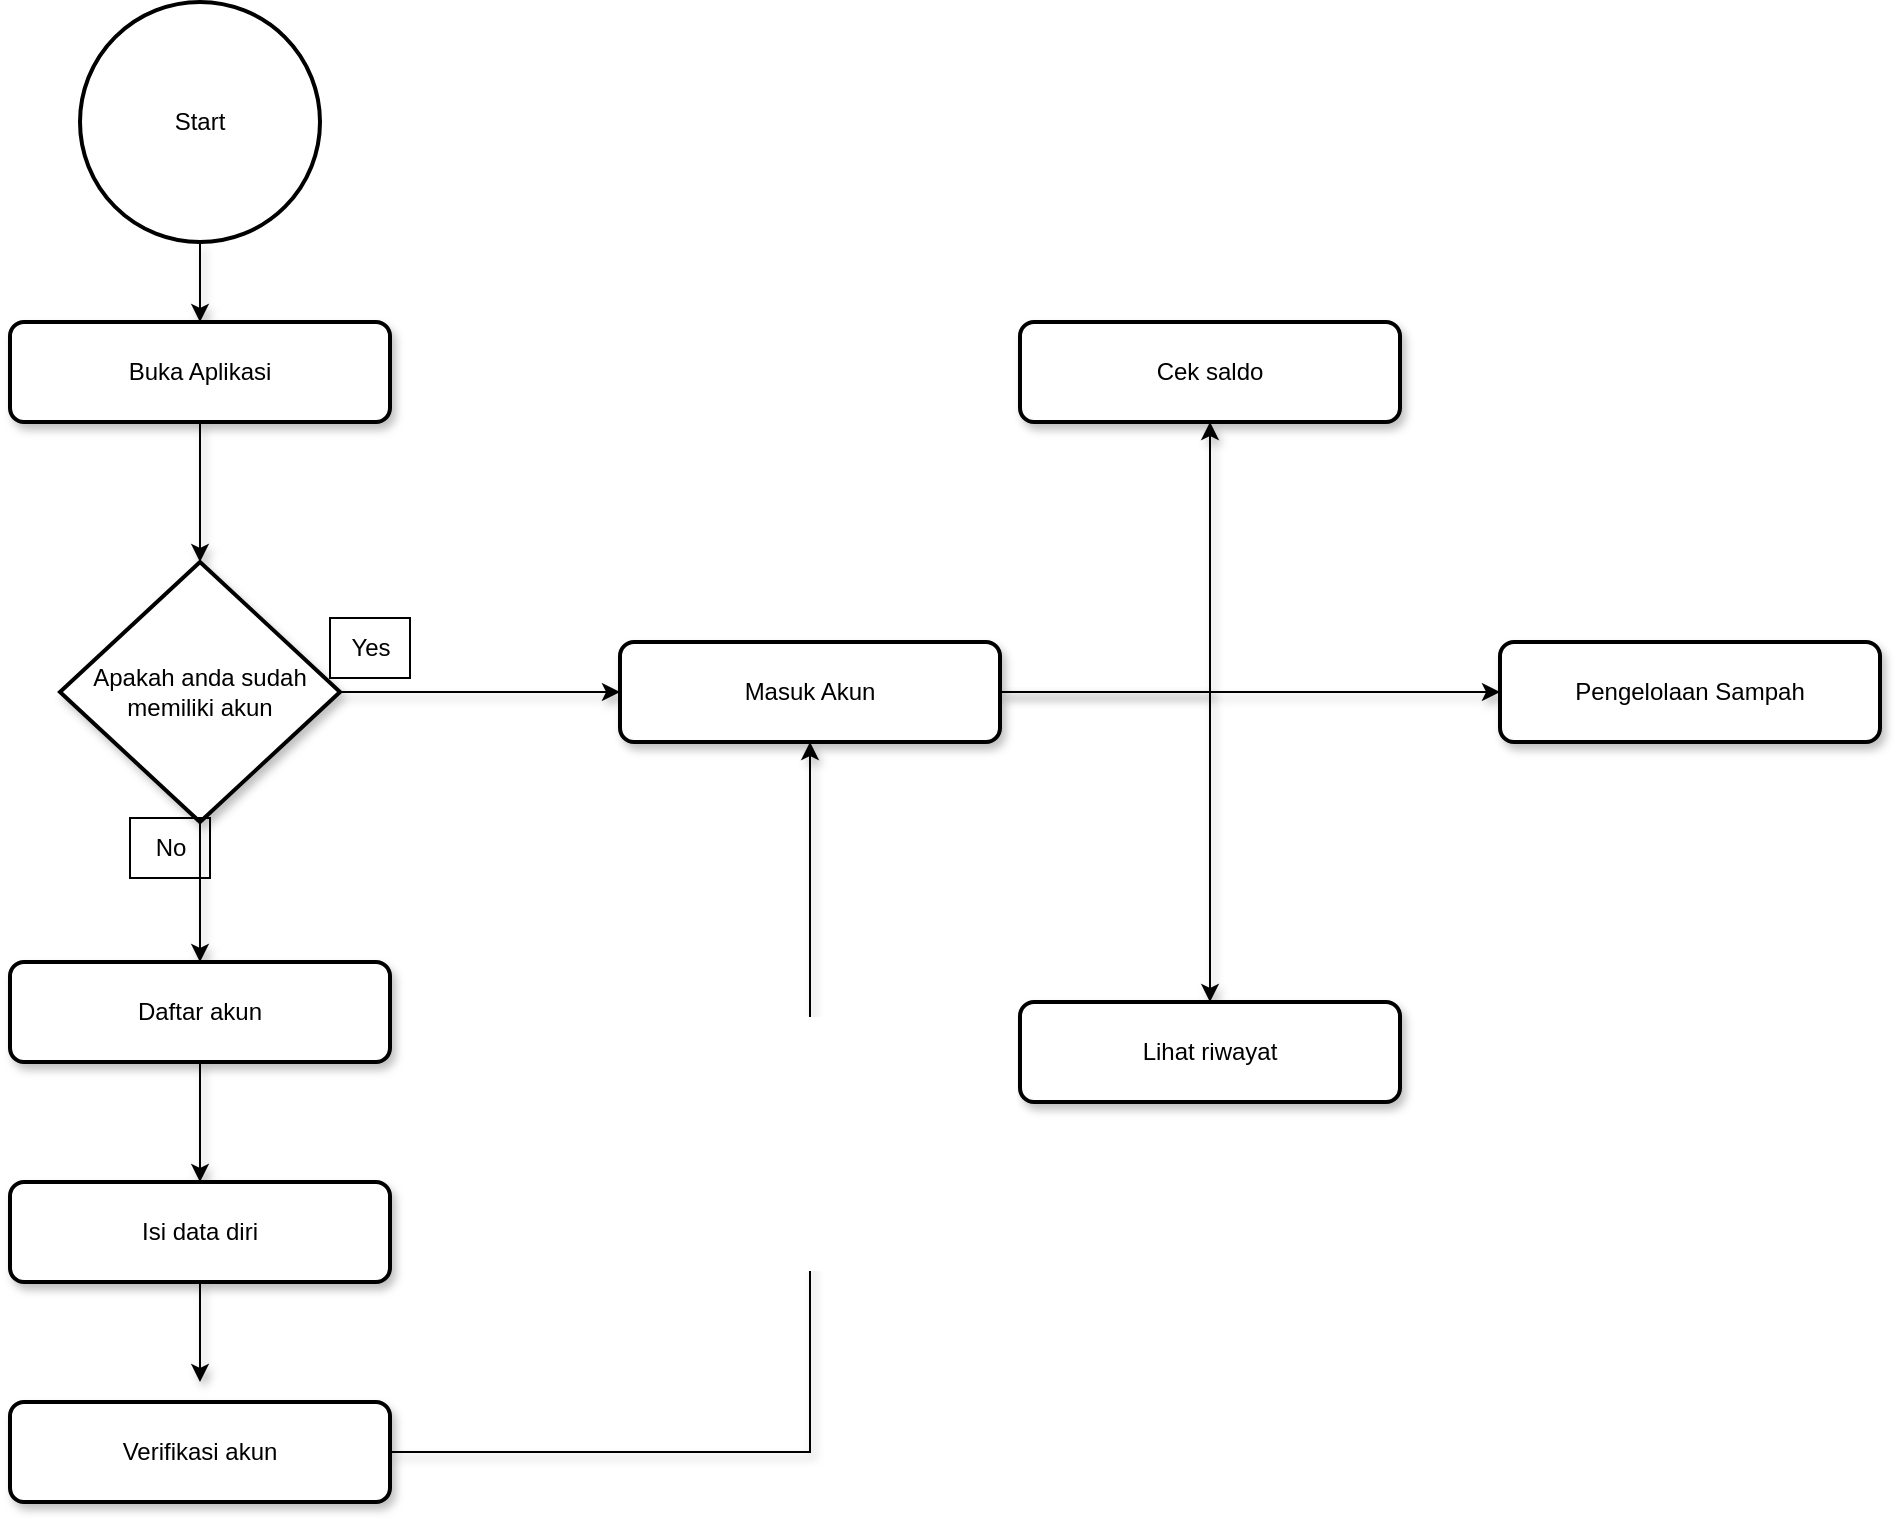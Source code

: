 <mxfile version="26.0.10">
  <diagram id="C5RBs43oDa-KdzZeNtuy" name="Page-1">
    <mxGraphModel dx="1068" dy="2196" grid="1" gridSize="10" guides="1" tooltips="1" connect="1" arrows="1" fold="1" page="1" pageScale="1" pageWidth="827" pageHeight="1169" math="0" shadow="0">
      <root>
        <mxCell id="WIyWlLk6GJQsqaUBKTNV-0" />
        <mxCell id="WIyWlLk6GJQsqaUBKTNV-1" parent="WIyWlLk6GJQsqaUBKTNV-0" />
        <mxCell id="phlCHsFALphJVlGOY4To-1" style="edgeStyle=orthogonalEdgeStyle;rounded=0;orthogonalLoop=1;jettySize=auto;html=1;entryX=0.5;entryY=0;entryDx=0;entryDy=0;shadow=1;strokeColor=default;" edge="1" parent="WIyWlLk6GJQsqaUBKTNV-1" source="phlCHsFALphJVlGOY4To-2" target="phlCHsFALphJVlGOY4To-4">
          <mxGeometry relative="1" as="geometry" />
        </mxCell>
        <mxCell id="phlCHsFALphJVlGOY4To-2" value="Start" style="strokeWidth=2;html=1;shape=mxgraph.flowchart.start_2;whiteSpace=wrap;strokeColor=default;" vertex="1" parent="WIyWlLk6GJQsqaUBKTNV-1">
          <mxGeometry x="1265" y="-70" width="120" height="120" as="geometry" />
        </mxCell>
        <mxCell id="phlCHsFALphJVlGOY4To-3" style="edgeStyle=orthogonalEdgeStyle;rounded=0;orthogonalLoop=1;jettySize=auto;html=1;shadow=1;strokeColor=default;" edge="1" parent="WIyWlLk6GJQsqaUBKTNV-1" source="phlCHsFALphJVlGOY4To-4" target="phlCHsFALphJVlGOY4To-7">
          <mxGeometry relative="1" as="geometry" />
        </mxCell>
        <mxCell id="phlCHsFALphJVlGOY4To-4" value="Buka Aplikasi" style="rounded=1;whiteSpace=wrap;html=1;absoluteArcSize=1;arcSize=14;strokeWidth=2;shadow=1;strokeColor=default;" vertex="1" parent="WIyWlLk6GJQsqaUBKTNV-1">
          <mxGeometry x="1230" y="90" width="190" height="50" as="geometry" />
        </mxCell>
        <mxCell id="phlCHsFALphJVlGOY4To-5" style="edgeStyle=orthogonalEdgeStyle;rounded=0;orthogonalLoop=1;jettySize=auto;html=1;entryX=0.5;entryY=0;entryDx=0;entryDy=0;shadow=1;strokeColor=default;" edge="1" parent="WIyWlLk6GJQsqaUBKTNV-1" source="phlCHsFALphJVlGOY4To-7" target="phlCHsFALphJVlGOY4To-9">
          <mxGeometry relative="1" as="geometry" />
        </mxCell>
        <mxCell id="phlCHsFALphJVlGOY4To-6" style="edgeStyle=orthogonalEdgeStyle;rounded=0;orthogonalLoop=1;jettySize=auto;html=1;entryX=0;entryY=0.5;entryDx=0;entryDy=0;shadow=1;strokeColor=default;" edge="1" parent="WIyWlLk6GJQsqaUBKTNV-1" source="phlCHsFALphJVlGOY4To-7" target="phlCHsFALphJVlGOY4To-17">
          <mxGeometry relative="1" as="geometry" />
        </mxCell>
        <mxCell id="phlCHsFALphJVlGOY4To-7" value="Apakah anda sudah memiliki akun" style="strokeWidth=2;html=1;shape=mxgraph.flowchart.decision;whiteSpace=wrap;shadow=1;strokeColor=default;" vertex="1" parent="WIyWlLk6GJQsqaUBKTNV-1">
          <mxGeometry x="1255" y="210" width="140" height="130" as="geometry" />
        </mxCell>
        <mxCell id="phlCHsFALphJVlGOY4To-8" style="edgeStyle=orthogonalEdgeStyle;rounded=0;orthogonalLoop=1;jettySize=auto;html=1;entryX=0.5;entryY=0;entryDx=0;entryDy=0;shadow=1;strokeColor=default;" edge="1" parent="WIyWlLk6GJQsqaUBKTNV-1" source="phlCHsFALphJVlGOY4To-9" target="phlCHsFALphJVlGOY4To-11">
          <mxGeometry relative="1" as="geometry" />
        </mxCell>
        <mxCell id="phlCHsFALphJVlGOY4To-9" value="Daftar akun" style="rounded=1;whiteSpace=wrap;html=1;absoluteArcSize=1;arcSize=14;strokeWidth=2;shadow=1;strokeColor=default;" vertex="1" parent="WIyWlLk6GJQsqaUBKTNV-1">
          <mxGeometry x="1230" y="410" width="190" height="50" as="geometry" />
        </mxCell>
        <mxCell id="phlCHsFALphJVlGOY4To-10" style="edgeStyle=orthogonalEdgeStyle;rounded=0;orthogonalLoop=1;jettySize=auto;html=1;entryX=0.5;entryY=0;entryDx=0;entryDy=0;shadow=1;strokeColor=default;" edge="1" parent="WIyWlLk6GJQsqaUBKTNV-1" source="phlCHsFALphJVlGOY4To-11">
          <mxGeometry relative="1" as="geometry">
            <mxPoint x="1325" y="620" as="targetPoint" />
          </mxGeometry>
        </mxCell>
        <mxCell id="phlCHsFALphJVlGOY4To-11" value="Isi data diri" style="rounded=1;whiteSpace=wrap;html=1;absoluteArcSize=1;arcSize=14;strokeWidth=2;shadow=1;strokeColor=default;" vertex="1" parent="WIyWlLk6GJQsqaUBKTNV-1">
          <mxGeometry x="1230" y="520" width="190" height="50" as="geometry" />
        </mxCell>
        <mxCell id="phlCHsFALphJVlGOY4To-12" style="edgeStyle=orthogonalEdgeStyle;rounded=0;orthogonalLoop=1;jettySize=auto;html=1;entryX=0.5;entryY=1;entryDx=0;entryDy=0;shadow=1;strokeColor=default;" edge="1" parent="WIyWlLk6GJQsqaUBKTNV-1" source="phlCHsFALphJVlGOY4To-17" target="phlCHsFALphJVlGOY4To-19">
          <mxGeometry relative="1" as="geometry" />
        </mxCell>
        <mxCell id="phlCHsFALphJVlGOY4To-13" style="edgeStyle=orthogonalEdgeStyle;rounded=0;orthogonalLoop=1;jettySize=auto;html=1;shadow=1;strokeColor=default;" edge="1" parent="WIyWlLk6GJQsqaUBKTNV-1" source="phlCHsFALphJVlGOY4To-17" target="phlCHsFALphJVlGOY4To-20">
          <mxGeometry relative="1" as="geometry" />
        </mxCell>
        <mxCell id="phlCHsFALphJVlGOY4To-15" style="edgeStyle=orthogonalEdgeStyle;rounded=0;orthogonalLoop=1;jettySize=auto;html=1;shadow=1;strokeColor=default;" edge="1" parent="WIyWlLk6GJQsqaUBKTNV-1" source="phlCHsFALphJVlGOY4To-17" target="phlCHsFALphJVlGOY4To-22">
          <mxGeometry relative="1" as="geometry" />
        </mxCell>
        <mxCell id="phlCHsFALphJVlGOY4To-17" value="Masuk Akun" style="rounded=1;whiteSpace=wrap;html=1;absoluteArcSize=1;arcSize=14;strokeWidth=2;shadow=1;strokeColor=default;" vertex="1" parent="WIyWlLk6GJQsqaUBKTNV-1">
          <mxGeometry x="1535" y="250" width="190" height="50" as="geometry" />
        </mxCell>
        <mxCell id="phlCHsFALphJVlGOY4To-19" value="Cek saldo" style="rounded=1;whiteSpace=wrap;html=1;absoluteArcSize=1;arcSize=14;strokeWidth=2;shadow=1;strokeColor=default;" vertex="1" parent="WIyWlLk6GJQsqaUBKTNV-1">
          <mxGeometry x="1735" y="90" width="190" height="50" as="geometry" />
        </mxCell>
        <mxCell id="phlCHsFALphJVlGOY4To-20" value="Pengelolaan Sampah" style="rounded=1;whiteSpace=wrap;html=1;absoluteArcSize=1;arcSize=14;strokeWidth=2;shadow=1;strokeColor=default;" vertex="1" parent="WIyWlLk6GJQsqaUBKTNV-1">
          <mxGeometry x="1975" y="250" width="190" height="50" as="geometry" />
        </mxCell>
        <mxCell id="phlCHsFALphJVlGOY4To-22" value="Lihat riwayat" style="rounded=1;whiteSpace=wrap;html=1;absoluteArcSize=1;arcSize=14;strokeWidth=2;shadow=1;strokeColor=default;" vertex="1" parent="WIyWlLk6GJQsqaUBKTNV-1">
          <mxGeometry x="1735" y="430" width="190" height="50" as="geometry" />
        </mxCell>
        <mxCell id="phlCHsFALphJVlGOY4To-25" style="edgeStyle=orthogonalEdgeStyle;rounded=0;orthogonalLoop=1;jettySize=auto;html=1;entryX=0.5;entryY=1;entryDx=0;entryDy=0;shadow=1;strokeColor=default;" edge="1" parent="WIyWlLk6GJQsqaUBKTNV-1" source="phlCHsFALphJVlGOY4To-26" target="phlCHsFALphJVlGOY4To-17">
          <mxGeometry relative="1" as="geometry" />
        </mxCell>
        <mxCell id="phlCHsFALphJVlGOY4To-26" value="Verifikasi akun" style="rounded=1;whiteSpace=wrap;html=1;absoluteArcSize=1;arcSize=14;strokeWidth=2;shadow=1;strokeColor=default;" vertex="1" parent="WIyWlLk6GJQsqaUBKTNV-1">
          <mxGeometry x="1230" y="630" width="190" height="50" as="geometry" />
        </mxCell>
        <mxCell id="phlCHsFALphJVlGOY4To-27" value="No" style="text;html=1;align=center;verticalAlign=middle;resizable=0;points=[];autosize=1;strokeColor=default;fillColor=none;" vertex="1" parent="WIyWlLk6GJQsqaUBKTNV-1">
          <mxGeometry x="1290" y="338" width="40" height="30" as="geometry" />
        </mxCell>
        <mxCell id="phlCHsFALphJVlGOY4To-28" value="Yes" style="text;html=1;align=center;verticalAlign=middle;resizable=0;points=[];autosize=1;strokeColor=default;fillColor=none;" vertex="1" parent="WIyWlLk6GJQsqaUBKTNV-1">
          <mxGeometry x="1390" y="238" width="40" height="30" as="geometry" />
        </mxCell>
      </root>
    </mxGraphModel>
  </diagram>
</mxfile>
